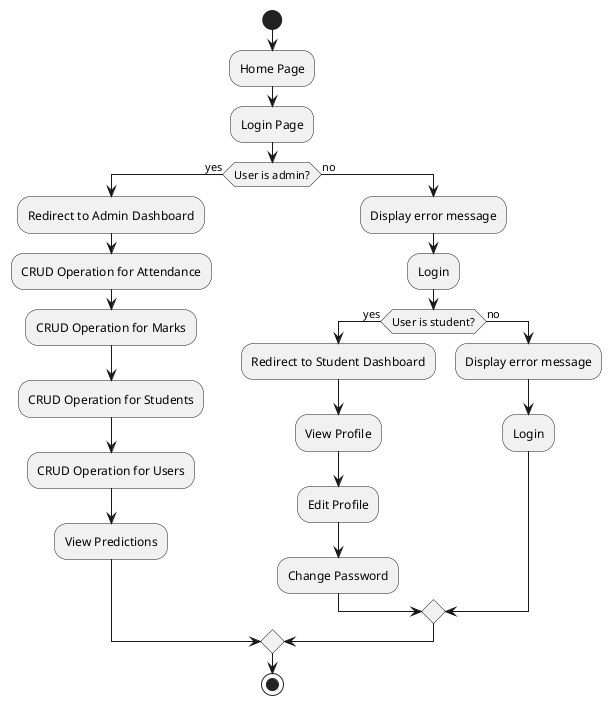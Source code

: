 @startuml FlowDiagram

start
:Home Page;
:Login Page;
if(User is admin?) then (yes)
    :Redirect to Admin Dashboard;
    :CRUD Operation for Attendance;
    :CRUD Operation for Marks;
    :CRUD Operation for Students;
    :CRUD Operation for Users;
    :View Predictions;
else (no)
    :Display error message;
    :Login;
    if(User is student?) then (yes)
        :Redirect to Student Dashboard;
        :View Profile;
        :Edit Profile;
        :Change Password;
    else (no)
        :Display error message;
        :Login;
    endif
endif
stop
@enduml
